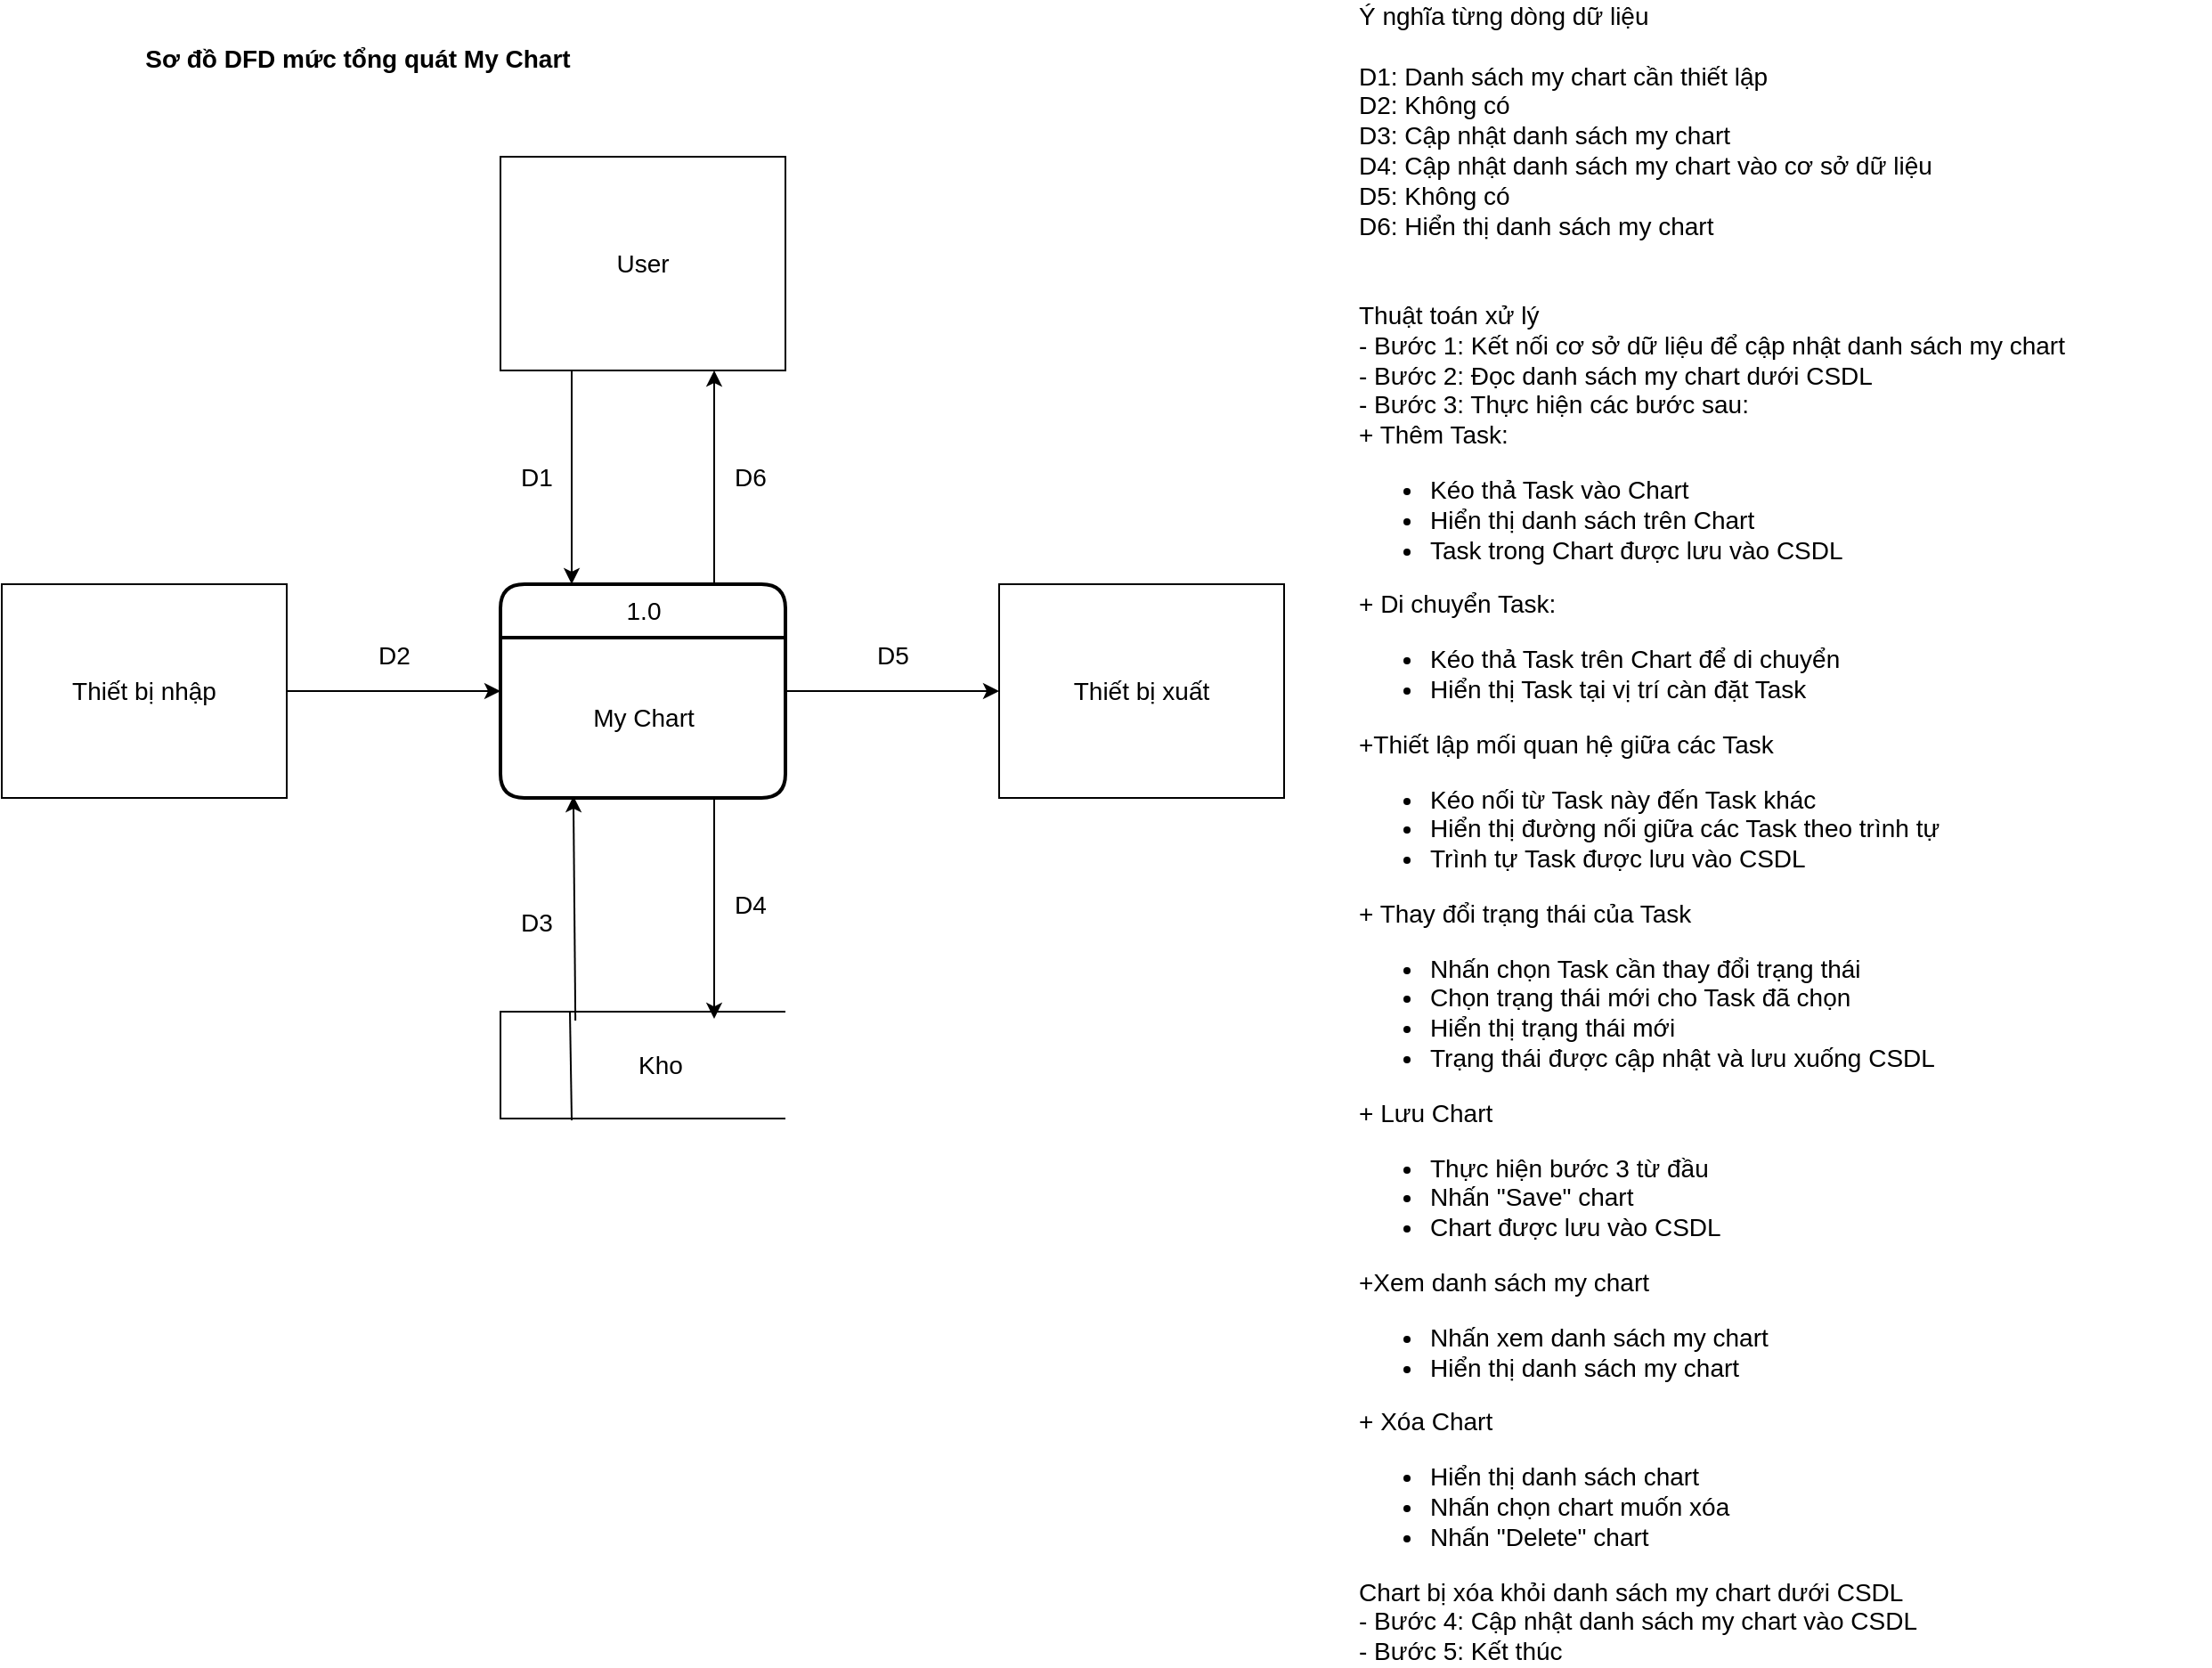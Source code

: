 <mxfile version="13.9.1" type="google"><diagram id="GrziN6Nhe3pLLYX9BQpD" name="Page-1"><mxGraphModel dx="868" dy="482" grid="1" gridSize="10" guides="1" tooltips="1" connect="1" arrows="1" fold="1" page="1" pageScale="1" pageWidth="827" pageHeight="1169" math="0" shadow="0"><root><mxCell id="0"/><mxCell id="1" parent="0"/><mxCell id="1-tbOzJlbYy9IQgPuu5r-1" value="D3" style="edgeStyle=none;rounded=0;orthogonalLoop=1;jettySize=auto;html=1;exitX=0.263;exitY=0.083;exitDx=0;exitDy=0;exitPerimeter=0;entryX=0.256;entryY=0.989;entryDx=0;entryDy=0;entryPerimeter=0;fontSize=14;" edge="1" parent="1" source="1-tbOzJlbYy9IQgPuu5r-2" target="1-tbOzJlbYy9IQgPuu5r-9"><mxGeometry x="-0.124" y="22" relative="1" as="geometry"><mxPoint as="offset"/></mxGeometry></mxCell><mxCell id="1-tbOzJlbYy9IQgPuu5r-2" value="" style="strokeWidth=1;html=1;shape=mxgraph.flowchart.annotation_1;align=left;pointerEvents=1;fontSize=14;" vertex="1" parent="1"><mxGeometry x="280" y="600" width="160" height="60" as="geometry"/></mxCell><mxCell id="1-tbOzJlbYy9IQgPuu5r-3" value="D1" style="edgeStyle=orthogonalEdgeStyle;rounded=0;orthogonalLoop=1;jettySize=auto;html=1;exitX=0.25;exitY=1;exitDx=0;exitDy=0;entryX=0.25;entryY=0;entryDx=0;entryDy=0;fontSize=14;" edge="1" parent="1" source="1-tbOzJlbYy9IQgPuu5r-4" target="1-tbOzJlbYy9IQgPuu5r-8"><mxGeometry y="-20" relative="1" as="geometry"><Array as="points"><mxPoint x="320" y="300"/><mxPoint x="320" y="300"/></Array><mxPoint as="offset"/></mxGeometry></mxCell><mxCell id="1-tbOzJlbYy9IQgPuu5r-4" value="&lt;font style=&quot;font-size: 14px&quot;&gt;User&lt;/font&gt;" style="rounded=0;whiteSpace=wrap;html=1;fontSize=14;" vertex="1" parent="1"><mxGeometry x="280" y="120" width="160" height="120" as="geometry"/></mxCell><mxCell id="1-tbOzJlbYy9IQgPuu5r-5" value="D6" style="edgeStyle=orthogonalEdgeStyle;rounded=0;orthogonalLoop=1;jettySize=auto;html=1;exitX=0.75;exitY=0;exitDx=0;exitDy=0;entryX=0.75;entryY=1;entryDx=0;entryDy=0;fontSize=14;" edge="1" parent="1" source="1-tbOzJlbYy9IQgPuu5r-8" target="1-tbOzJlbYy9IQgPuu5r-4"><mxGeometry y="-20" relative="1" as="geometry"><mxPoint as="offset"/></mxGeometry></mxCell><mxCell id="1-tbOzJlbYy9IQgPuu5r-6" value="D5" style="edgeStyle=orthogonalEdgeStyle;rounded=0;orthogonalLoop=1;jettySize=auto;html=1;exitX=1;exitY=0.5;exitDx=0;exitDy=0;fontSize=14;" edge="1" parent="1" source="1-tbOzJlbYy9IQgPuu5r-8" target="1-tbOzJlbYy9IQgPuu5r-11"><mxGeometry y="20" relative="1" as="geometry"><mxPoint as="offset"/></mxGeometry></mxCell><mxCell id="1-tbOzJlbYy9IQgPuu5r-7" value="D4" style="edgeStyle=orthogonalEdgeStyle;rounded=0;orthogonalLoop=1;jettySize=auto;html=1;exitX=0.75;exitY=1;exitDx=0;exitDy=0;entryX=0.75;entryY=0.067;entryDx=0;entryDy=0;entryPerimeter=0;fontSize=14;" edge="1" parent="1" source="1-tbOzJlbYy9IQgPuu5r-8" target="1-tbOzJlbYy9IQgPuu5r-2"><mxGeometry x="-0.032" y="20" relative="1" as="geometry"><mxPoint as="offset"/></mxGeometry></mxCell><mxCell id="1-tbOzJlbYy9IQgPuu5r-8" value="1.0" style="swimlane;childLayout=stackLayout;horizontal=1;startSize=30;horizontalStack=0;rounded=1;fontSize=14;fontStyle=0;strokeWidth=2;resizeParent=0;resizeLast=1;shadow=0;dashed=0;align=center;html=1;" vertex="1" parent="1"><mxGeometry x="280" y="360" width="160" height="120" as="geometry"/></mxCell><mxCell id="1-tbOzJlbYy9IQgPuu5r-9" value="&lt;font style=&quot;font-size: 14px&quot;&gt;My Chart&lt;/font&gt;" style="text;html=1;align=center;verticalAlign=middle;resizable=0;points=[];autosize=1;fontSize=14;" vertex="1" parent="1-tbOzJlbYy9IQgPuu5r-8"><mxGeometry y="30" width="160" height="90" as="geometry"/></mxCell><mxCell id="1-tbOzJlbYy9IQgPuu5r-10" value="&lt;h2 style=&quot;font-size: 14px;&quot;&gt;Sơ đồ DFD mức tổng quát My Chart&lt;/h2&gt;" style="text;html=1;strokeColor=none;fillColor=none;align=center;verticalAlign=middle;whiteSpace=wrap;rounded=0;fontSize=14;" vertex="1" parent="1"><mxGeometry x="40" y="40" width="320" height="50" as="geometry"/></mxCell><mxCell id="1-tbOzJlbYy9IQgPuu5r-11" value="Thiết bị xuất" style="rounded=0;whiteSpace=wrap;html=1;fontSize=14;" vertex="1" parent="1"><mxGeometry x="560" y="360" width="160" height="120" as="geometry"/></mxCell><mxCell id="1-tbOzJlbYy9IQgPuu5r-12" value="D2" style="edgeStyle=orthogonalEdgeStyle;rounded=0;orthogonalLoop=1;jettySize=auto;html=1;exitX=1;exitY=0.5;exitDx=0;exitDy=0;entryX=0;entryY=0.5;entryDx=0;entryDy=0;fontSize=14;" edge="1" parent="1" source="1-tbOzJlbYy9IQgPuu5r-13" target="1-tbOzJlbYy9IQgPuu5r-8"><mxGeometry y="20" relative="1" as="geometry"><mxPoint as="offset"/></mxGeometry></mxCell><mxCell id="1-tbOzJlbYy9IQgPuu5r-13" value="Thiết bị nhập" style="rounded=0;whiteSpace=wrap;html=1;fontSize=14;" vertex="1" parent="1"><mxGeometry y="360" width="160" height="120" as="geometry"/></mxCell><mxCell id="1-tbOzJlbYy9IQgPuu5r-14" value="" style="endArrow=none;html=1;exitX=0.25;exitY=1.017;exitDx=0;exitDy=0;exitPerimeter=0;fontSize=14;" edge="1" parent="1" source="1-tbOzJlbYy9IQgPuu5r-2"><mxGeometry width="50" height="50" relative="1" as="geometry"><mxPoint x="390" y="520" as="sourcePoint"/><mxPoint x="319" y="600" as="targetPoint"/></mxGeometry></mxCell><mxCell id="1-tbOzJlbYy9IQgPuu5r-15" value="Kho" style="text;html=1;strokeColor=none;fillColor=none;align=center;verticalAlign=middle;whiteSpace=wrap;rounded=0;fontSize=14;" vertex="1" parent="1"><mxGeometry x="350" y="620" width="40" height="20" as="geometry"/></mxCell><mxCell id="1-tbOzJlbYy9IQgPuu5r-16" value="Ý nghĩa từng dòng dữ liệu&lt;br style=&quot;font-size: 14px;&quot;&gt;&lt;br style=&quot;font-size: 14px;&quot;&gt;D1: Danh sách my chart cần thiết lập&lt;br style=&quot;font-size: 14px;&quot;&gt;D2: Không có&lt;br style=&quot;font-size: 14px;&quot;&gt;D3: Cập nhật danh sách my chart&lt;br style=&quot;font-size: 14px;&quot;&gt;D4: Cập nhật danh sách my chart vào cơ sở dữ liệu&lt;br style=&quot;font-size: 14px;&quot;&gt;&lt;div style=&quot;font-size: 14px;&quot;&gt;&lt;span style=&quot;font-size: 14px;&quot;&gt;D5: Không có&lt;/span&gt;&lt;/div&gt;D6: Hiển thị danh sách my chart&lt;br style=&quot;font-size: 14px;&quot;&gt;&lt;br style=&quot;font-size: 14px;&quot;&gt;&lt;br style=&quot;font-size: 14px;&quot;&gt;Thuật toán xử lý&lt;br style=&quot;font-size: 14px;&quot;&gt;- Bước 1: Kết nối cơ sở dữ liệu để cập nhật danh sách my chart&lt;br style=&quot;font-size: 14px;&quot;&gt;- Bước 2: Đọc danh sách my chart dưới CSDL&lt;br style=&quot;font-size: 14px;&quot;&gt;- Bước 3: Thực hiện các bước sau:&lt;br style=&quot;font-size: 14px;&quot;&gt;+ Thêm Task:&lt;br style=&quot;font-size: 14px;&quot;&gt;&lt;ul style=&quot;font-size: 14px;&quot;&gt;&lt;li style=&quot;font-size: 14px;&quot;&gt;Kéo thả Task vào Chart&lt;/li&gt;&lt;li style=&quot;font-size: 14px;&quot;&gt;Hiển thị danh sách trên Chart&lt;/li&gt;&lt;li style=&quot;font-size: 14px;&quot;&gt;Task trong Chart được lưu vào CSDL&lt;/li&gt;&lt;/ul&gt;+ Di chuyển Task:&lt;br style=&quot;font-size: 14px;&quot;&gt;&lt;ul style=&quot;font-size: 14px;&quot;&gt;&lt;li style=&quot;font-size: 14px;&quot;&gt;Kéo thả Task trên Chart để di chuyển&lt;/li&gt;&lt;li style=&quot;font-size: 14px;&quot;&gt;Hiển thị Task tại vị trí càn đặt Task&lt;/li&gt;&lt;/ul&gt;+Thiết lập mối quan hệ giữa các Task&lt;br style=&quot;font-size: 14px;&quot;&gt;&lt;ul style=&quot;font-size: 14px;&quot;&gt;&lt;li style=&quot;font-size: 14px;&quot;&gt;Kéo nối từ Task này đến Task khác&lt;/li&gt;&lt;li style=&quot;font-size: 14px;&quot;&gt;Hiển thị đường nối giữa các Task theo trình tự&lt;/li&gt;&lt;li style=&quot;font-size: 14px;&quot;&gt;Trình tự Task được lưu vào CSDL&lt;/li&gt;&lt;/ul&gt;+ Thay đổi trạng thái của Task&lt;br style=&quot;font-size: 14px;&quot;&gt;&lt;ul style=&quot;font-size: 14px;&quot;&gt;&lt;li style=&quot;font-size: 14px;&quot;&gt;Nhấn chọn Task cần thay đổi trạng thái&lt;/li&gt;&lt;li style=&quot;font-size: 14px;&quot;&gt;Chọn trạng thái mới cho Task đã chọn&lt;/li&gt;&lt;li style=&quot;font-size: 14px;&quot;&gt;Hiển thị trạng thái mới&lt;/li&gt;&lt;li style=&quot;font-size: 14px;&quot;&gt;Trạng thái được cập nhật và lưu xuống CSDL&lt;/li&gt;&lt;/ul&gt;+ Lưu Chart&lt;br style=&quot;font-size: 14px;&quot;&gt;&lt;ul style=&quot;font-size: 14px;&quot;&gt;&lt;li style=&quot;font-size: 14px;&quot;&gt;Thực hiện bước 3 từ đầu&lt;/li&gt;&lt;li style=&quot;font-size: 14px;&quot;&gt;Nhấn &quot;Save&quot; chart&lt;/li&gt;&lt;li style=&quot;font-size: 14px;&quot;&gt;Chart được lưu vào CSDL&lt;/li&gt;&lt;/ul&gt;+Xem danh sách my chart&lt;br style=&quot;font-size: 14px;&quot;&gt;&lt;ul style=&quot;font-size: 14px;&quot;&gt;&lt;li style=&quot;font-size: 14px;&quot;&gt;Nhấn xem danh sách my chart&lt;/li&gt;&lt;li style=&quot;font-size: 14px;&quot;&gt;Hiển thị danh sách my chart&lt;/li&gt;&lt;/ul&gt;+ Xóa Chart&lt;br style=&quot;font-size: 14px;&quot;&gt;&lt;ul style=&quot;font-size: 14px;&quot;&gt;&lt;li style=&quot;font-size: 14px;&quot;&gt;Hiển thị danh sách chart&lt;/li&gt;&lt;li style=&quot;font-size: 14px;&quot;&gt;Nhấn chọn chart muốn xóa&lt;/li&gt;&lt;li style=&quot;font-size: 14px;&quot;&gt;Nhấn &quot;Delete&quot; chart&lt;/li&gt;&lt;/ul&gt;Chart bị xóa khỏi danh sách my chart dưới CSDL&amp;nbsp;&lt;br style=&quot;font-size: 14px;&quot;&gt;- Bước 4: Cập nhật danh sách my chart vào CSDL&lt;br style=&quot;font-size: 14px;&quot;&gt;- Bước 5: Kết thúc" style="text;html=1;strokeColor=none;fillColor=none;align=left;verticalAlign=middle;whiteSpace=wrap;rounded=0;fontSize=14;" vertex="1" parent="1"><mxGeometry x="760" y="80" width="480" height="840" as="geometry"/></mxCell></root></mxGraphModel></diagram></mxfile>
